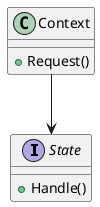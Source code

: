 @startuml StatePattern
interface State {
  +Handle()
}
class Context {
  +Request()
}
Context --> State
@enduml
